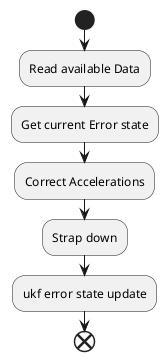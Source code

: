 @startuml
start
:Read available Data;
:Get current Error state;
:Correct Accelerations;
:Strap down;
:ukf error state update;

end
@enduml
